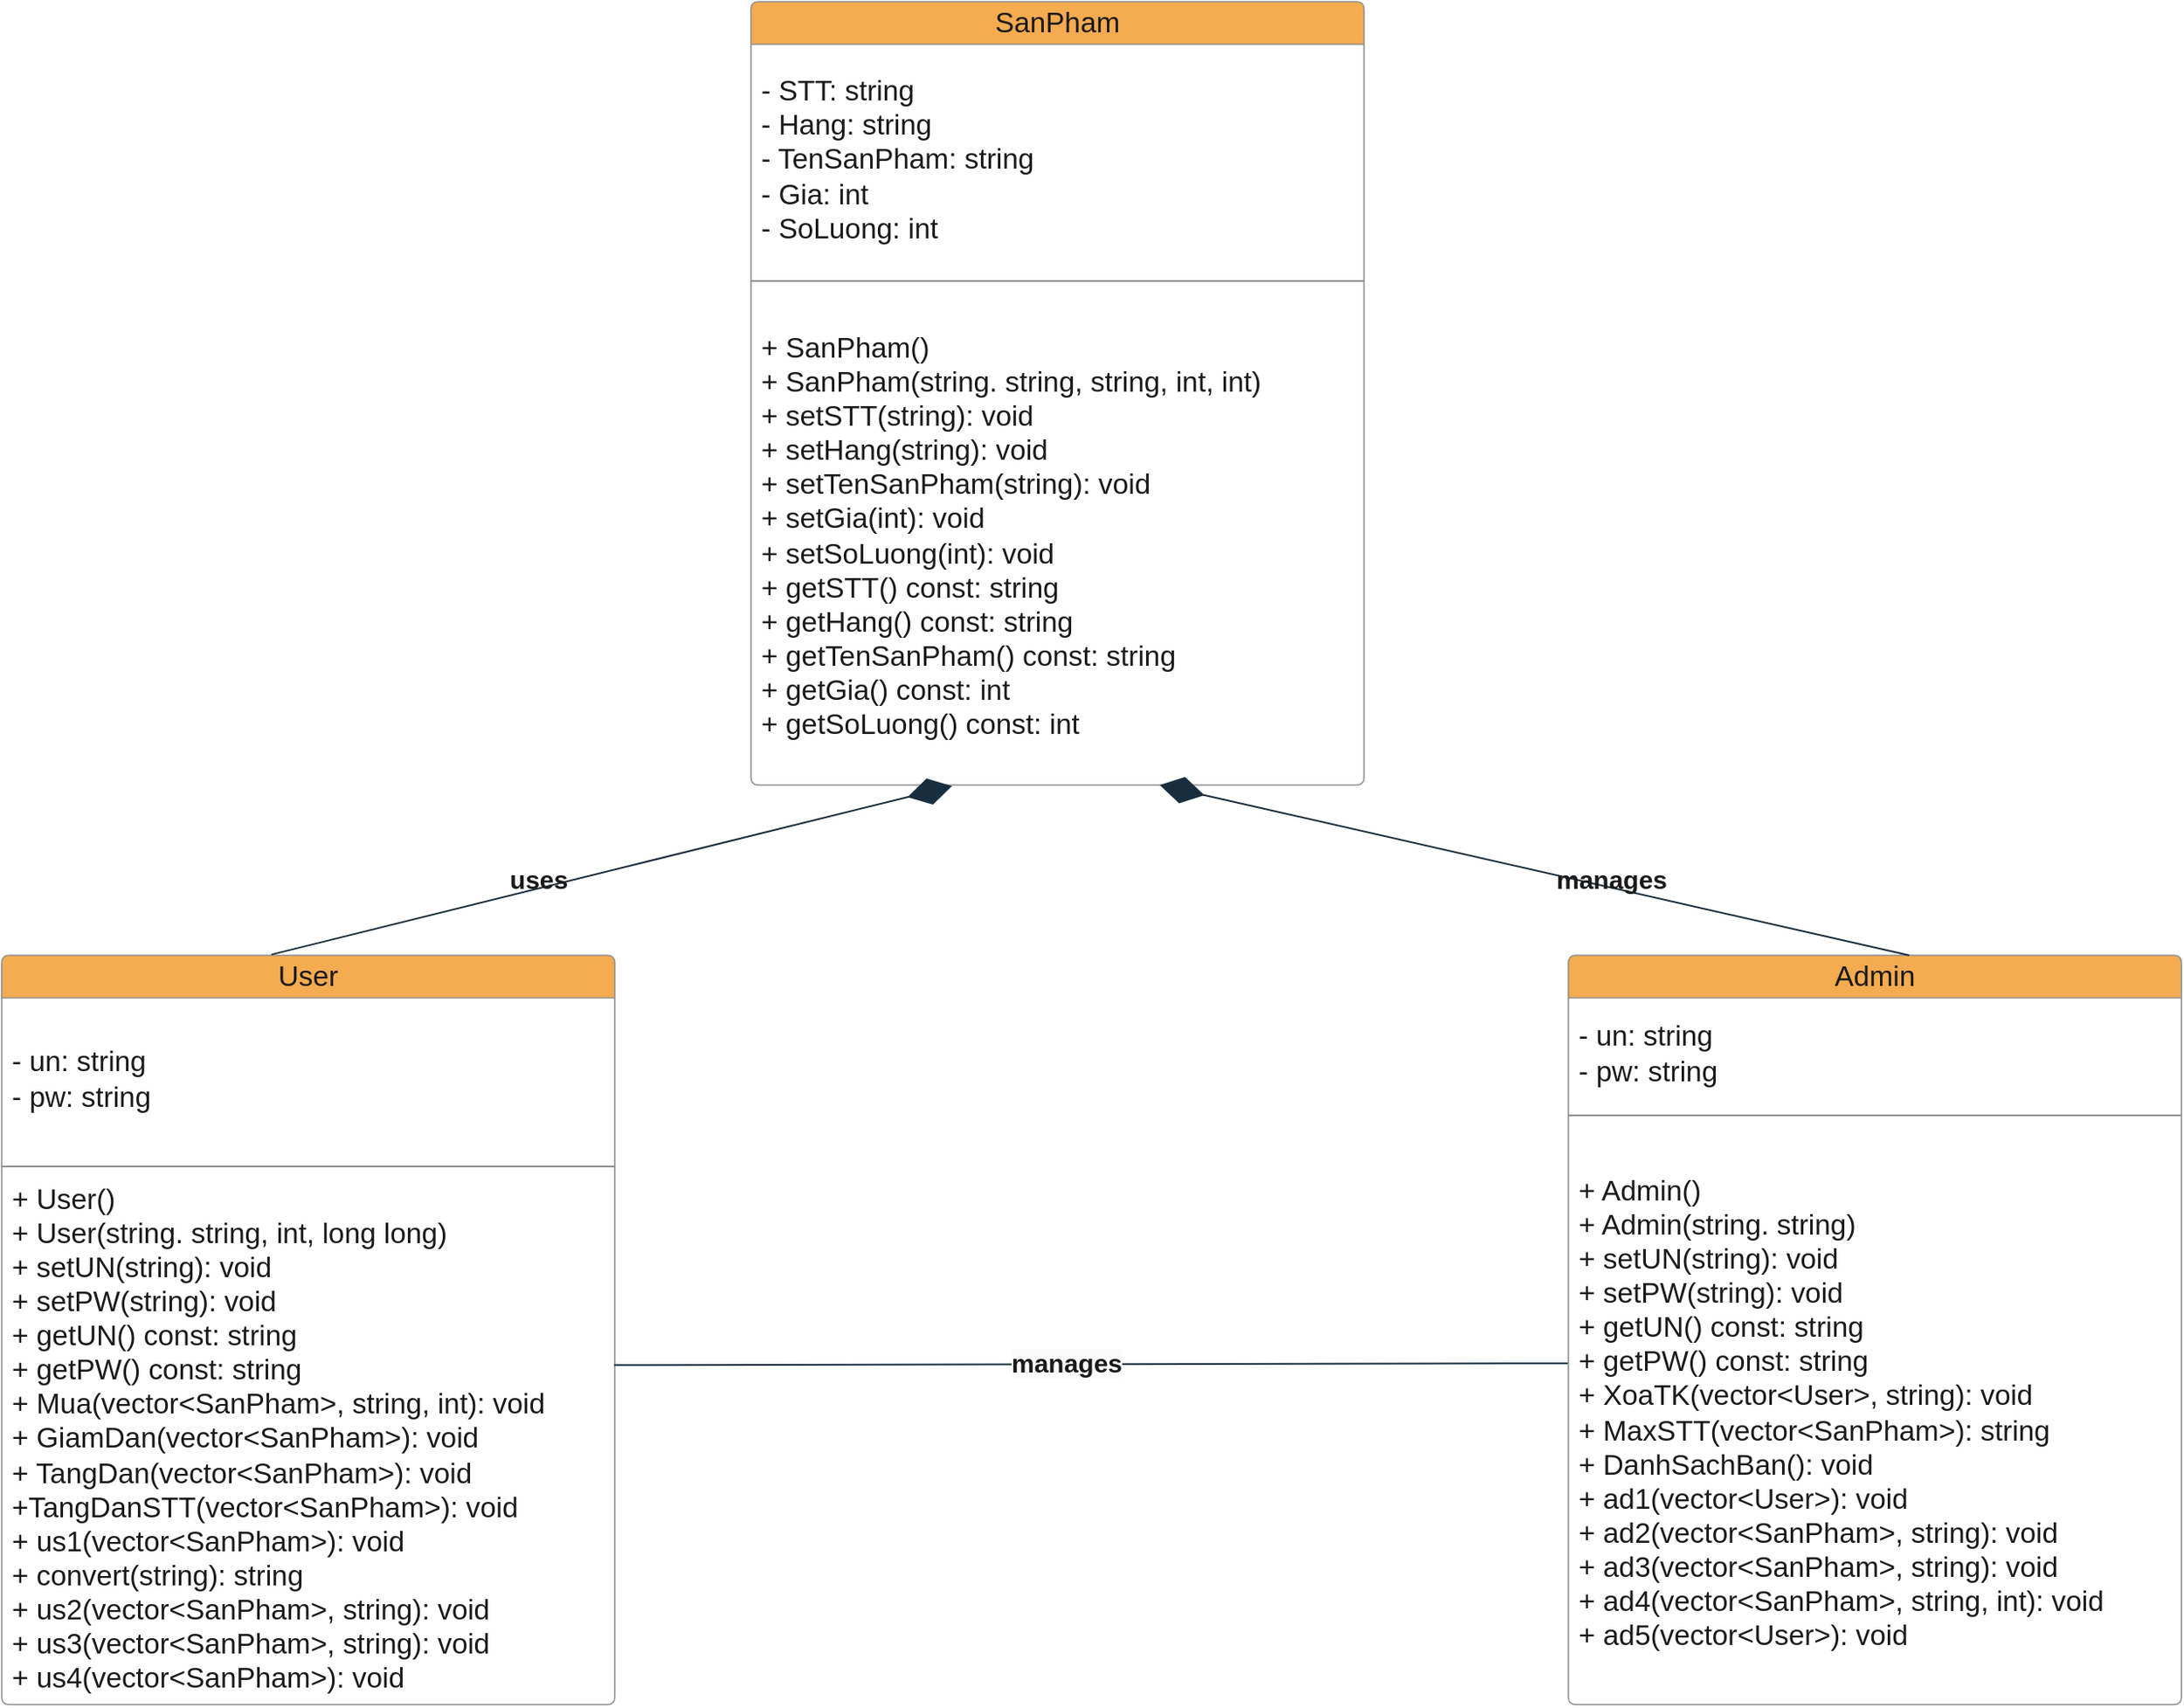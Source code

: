 <mxfile version="24.4.6" type="device">
  <diagram id="C5RBs43oDa-KdzZeNtuy" name="Page-1">
    <mxGraphModel dx="9117" dy="6625" grid="1" gridSize="10" guides="1" tooltips="1" connect="1" arrows="1" fold="1" page="1" pageScale="1" pageWidth="827" pageHeight="1169" math="0" shadow="0">
      <root>
        <mxCell id="WIyWlLk6GJQsqaUBKTNV-0" />
        <mxCell id="WIyWlLk6GJQsqaUBKTNV-1" parent="WIyWlLk6GJQsqaUBKTNV-0" />
        <mxCell id="u7RpA49vi22Ftbv2sqld-20" value="SanPham" style="html=1;overflow=block;blockSpacing=1;swimlane;childLayout=stackLayout;horizontal=1;horizontalStack=0;resizeParent=1;resizeParentMax=0;resizeLast=0;collapsible=0;fontStyle=0;marginBottom=0;swimlaneFillColor=#ffffff;startSize=25;whiteSpace=wrap;fontSize=16.7;align=center;spacing=0;strokeOpacity=100;rounded=1;absoluteArcSize=1;arcSize=9;strokeWidth=0.8;labelBackgroundColor=none;fillColor=#F5AB50;strokeColor=#909090;fontColor=#1A1A1A;" parent="WIyWlLk6GJQsqaUBKTNV-1" vertex="1">
          <mxGeometry x="-6800" y="-5560" width="360" height="460" as="geometry" />
        </mxCell>
        <mxCell id="u7RpA49vi22Ftbv2sqld-21" value="- STT: string&#xa;- Hang: string&#xa;- TenSanPham: string&#xa;- Gia: int&#xa;- SoLuong: int" style="part=1;html=1;resizeHeight=0;strokeColor=none;fillColor=none;align=left;verticalAlign=middle;spacingLeft=4;spacingRight=4;overflow=hidden;rotatable=0;points=[[0,0.5],[1,0.5]];portConstraint=eastwest;swimlaneFillColor=#ffffff;strokeOpacity=100;whiteSpace=wrap;fontSize=16.7;labelBackgroundColor=none;fontColor=#1A1A1A;" parent="u7RpA49vi22Ftbv2sqld-20" vertex="1">
          <mxGeometry y="25" width="360" height="135" as="geometry" />
        </mxCell>
        <mxCell id="u7RpA49vi22Ftbv2sqld-22" value="" style="line;strokeWidth=1;fillColor=none;align=left;verticalAlign=middle;spacingTop=-1;spacingLeft=3;spacingRight=3;rotatable=0;labelPosition=right;points=[];portConstraint=eastwest;labelBackgroundColor=none;strokeColor=#909090;fontColor=#1A1A1A;" parent="u7RpA49vi22Ftbv2sqld-20" vertex="1">
          <mxGeometry y="160" width="360" height="8" as="geometry" />
        </mxCell>
        <mxCell id="u7RpA49vi22Ftbv2sqld-23" value="+ SanPham()&#xa;+ SanPham(string. string, string, int, int)&#xa;+ setSTT(string): void&#xa;+ setHang(string): void&#xa;+ setTenSanPham(string): void&#xa;+ setGia(int): void&#xa;+ setSoLuong(int): void&#xa;+ getSTT() const: string&#xa;+ getHang() const: string&#xa;+ getTenSanPham() const: string&#xa;+ getGia() const: int&#xa;+ getSoLuong() const: int " style="part=1;html=1;resizeHeight=0;strokeColor=none;fillColor=none;align=left;verticalAlign=middle;spacingLeft=4;spacingRight=4;overflow=hidden;rotatable=0;points=[[0,0.5],[1,0.5]];portConstraint=eastwest;swimlaneFillColor=#ffffff;strokeOpacity=100;whiteSpace=wrap;fontSize=16.7;labelBackgroundColor=none;fontColor=#1A1A1A;" parent="u7RpA49vi22Ftbv2sqld-20" vertex="1">
          <mxGeometry y="168" width="360" height="292" as="geometry" />
        </mxCell>
        <mxCell id="u7RpA49vi22Ftbv2sqld-24" value="Admin" style="html=1;overflow=block;blockSpacing=1;swimlane;childLayout=stackLayout;horizontal=1;horizontalStack=0;resizeParent=1;resizeParentMax=0;resizeLast=0;collapsible=0;fontStyle=0;marginBottom=0;swimlaneFillColor=#ffffff;startSize=25;whiteSpace=wrap;fontSize=16.7;align=center;spacing=0;strokeOpacity=100;rounded=1;absoluteArcSize=1;arcSize=9;strokeWidth=0.8;labelBackgroundColor=none;fillColor=#F5AB50;strokeColor=#909090;fontColor=#1A1A1A;" parent="WIyWlLk6GJQsqaUBKTNV-1" vertex="1">
          <mxGeometry x="-6320" y="-5000" width="360" height="440" as="geometry" />
        </mxCell>
        <mxCell id="u7RpA49vi22Ftbv2sqld-25" value="- un: string&lt;br&gt;- pw: string" style="part=1;html=1;resizeHeight=0;strokeColor=none;fillColor=none;align=left;verticalAlign=middle;spacingLeft=4;spacingRight=4;overflow=hidden;rotatable=0;points=[[0,0.5],[1,0.5]];portConstraint=eastwest;swimlaneFillColor=#ffffff;strokeOpacity=100;whiteSpace=wrap;fontSize=16.7;labelBackgroundColor=none;fontColor=#1A1A1A;" parent="u7RpA49vi22Ftbv2sqld-24" vertex="1">
          <mxGeometry y="25" width="360" height="65" as="geometry" />
        </mxCell>
        <mxCell id="u7RpA49vi22Ftbv2sqld-26" value="" style="line;strokeWidth=1;fillColor=none;align=left;verticalAlign=middle;spacingTop=-1;spacingLeft=3;spacingRight=3;rotatable=0;labelPosition=right;points=[];portConstraint=eastwest;labelBackgroundColor=none;strokeColor=#909090;fontColor=#1A1A1A;" parent="u7RpA49vi22Ftbv2sqld-24" vertex="1">
          <mxGeometry y="90" width="360" height="8" as="geometry" />
        </mxCell>
        <mxCell id="u7RpA49vi22Ftbv2sqld-27" value="+ Admin()&lt;br&gt;+ Admin(string. string)&lt;br&gt;+ setUN(string): void&lt;br&gt;+ setPW(string): void&lt;br&gt;+ getUN() const: string&lt;br&gt;+ getPW() const: string&lt;br&gt;+ XoaTK(vector&amp;lt;User&amp;gt;, string): void&lt;br&gt;+ MaxSTT(vector&amp;lt;SanPham&amp;gt;): string&lt;br&gt;+ DanhSachBan(): void&lt;br&gt;+ ad1(vector&amp;lt;User&amp;gt;): void&lt;br&gt;+ ad2(vector&amp;lt;SanPham&amp;gt;, string): void&lt;br&gt;+ ad3(vector&amp;lt;SanPham&amp;gt;, string): void&lt;br&gt;+ ad4(vector&amp;lt;SanPham&amp;gt;, string, int): void&lt;br&gt;+ ad5(vector&amp;lt;User&amp;gt;): void" style="part=1;html=1;resizeHeight=0;strokeColor=none;fillColor=none;align=left;verticalAlign=middle;spacingLeft=4;spacingRight=4;overflow=hidden;rotatable=0;points=[[0,0.5],[1,0.5]];portConstraint=eastwest;swimlaneFillColor=#ffffff;strokeOpacity=100;whiteSpace=wrap;fontSize=16.7;labelBackgroundColor=none;fontColor=#1A1A1A;" parent="u7RpA49vi22Ftbv2sqld-24" vertex="1">
          <mxGeometry y="98" width="360" height="342" as="geometry" />
        </mxCell>
        <mxCell id="u7RpA49vi22Ftbv2sqld-28" value="User" style="html=1;overflow=block;blockSpacing=1;swimlane;childLayout=stackLayout;horizontal=1;horizontalStack=0;resizeParent=1;resizeParentMax=0;resizeLast=0;collapsible=0;fontStyle=0;marginBottom=0;swimlaneFillColor=#ffffff;startSize=25;whiteSpace=wrap;fontSize=16.7;align=center;spacing=0;strokeOpacity=100;rounded=1;absoluteArcSize=1;arcSize=9;strokeWidth=0.8;labelBackgroundColor=none;fillColor=#F5AB50;strokeColor=#909090;fontColor=#1A1A1A;" parent="WIyWlLk6GJQsqaUBKTNV-1" vertex="1">
          <mxGeometry x="-7240" y="-5000" width="360" height="440" as="geometry" />
        </mxCell>
        <mxCell id="u7RpA49vi22Ftbv2sqld-29" value="- un: string&lt;br&gt;- pw: string" style="part=1;html=1;resizeHeight=0;strokeColor=none;fillColor=none;align=left;verticalAlign=middle;spacingLeft=4;spacingRight=4;overflow=hidden;rotatable=0;points=[[0,0.5],[1,0.5]];portConstraint=eastwest;swimlaneFillColor=#ffffff;strokeOpacity=100;whiteSpace=wrap;fontSize=16.7;labelBackgroundColor=none;fontColor=#1A1A1A;" parent="u7RpA49vi22Ftbv2sqld-28" vertex="1">
          <mxGeometry y="25" width="360" height="95" as="geometry" />
        </mxCell>
        <mxCell id="u7RpA49vi22Ftbv2sqld-30" value="" style="line;strokeWidth=1;fillColor=none;align=left;verticalAlign=middle;spacingTop=-1;spacingLeft=3;spacingRight=3;rotatable=0;labelPosition=right;points=[];portConstraint=eastwest;labelBackgroundColor=none;strokeColor=#909090;fontColor=#1A1A1A;" parent="u7RpA49vi22Ftbv2sqld-28" vertex="1">
          <mxGeometry y="120" width="360" height="8" as="geometry" />
        </mxCell>
        <mxCell id="u7RpA49vi22Ftbv2sqld-31" value="+ User()&lt;br&gt;+ User(string. string, int, long long)&lt;br&gt;+ setUN(string): void&lt;br&gt;+ setPW(string): void&lt;br&gt;+ getUN() const: string&lt;br&gt;+ getPW() const: string&lt;br&gt;+ Mua(vector&amp;lt;SanPham&amp;gt;, string, int): void&lt;br&gt;+ GiamDan(vector&amp;lt;SanPham&amp;gt;): void&lt;br&gt;+ TangDan(vector&amp;lt;SanPham&amp;gt;): void&lt;div&gt;+TangDanSTT(vector&amp;lt;SanPham&amp;gt;): void&lt;br&gt;+ us1(vector&amp;lt;SanPham&amp;gt;): void&lt;br&gt;+ convert(string): string&lt;br&gt;+ us2(vector&amp;lt;SanPham&amp;gt;, string): void&lt;br&gt;+ us3(vector&amp;lt;SanPham&amp;gt;, string): void&lt;br&gt;+ us4(vector&amp;lt;SanPham&amp;gt;): void&lt;/div&gt;" style="part=1;html=1;resizeHeight=0;strokeColor=none;fillColor=none;align=left;verticalAlign=middle;spacingLeft=4;spacingRight=4;overflow=hidden;rotatable=0;points=[[0,0.5],[1,0.5]];portConstraint=eastwest;swimlaneFillColor=#ffffff;strokeOpacity=100;whiteSpace=wrap;fontSize=16.7;labelBackgroundColor=none;fontColor=#1A1A1A;" parent="u7RpA49vi22Ftbv2sqld-28" vertex="1">
          <mxGeometry y="128" width="360" height="312" as="geometry" />
        </mxCell>
        <mxCell id="u7RpA49vi22Ftbv2sqld-39" value="" style="endArrow=diamondThin;endFill=1;endSize=24;html=1;rounded=0;exitX=0.44;exitY=-0.001;exitDx=0;exitDy=0;exitPerimeter=0;entryX=0.328;entryY=1.002;entryDx=0;entryDy=0;entryPerimeter=0;labelBackgroundColor=none;fontColor=default;strokeColor=#182E3E;fontStyle=0;fontSize=11;" parent="WIyWlLk6GJQsqaUBKTNV-1" source="u7RpA49vi22Ftbv2sqld-28" target="u7RpA49vi22Ftbv2sqld-23" edge="1">
          <mxGeometry width="160" relative="1" as="geometry">
            <mxPoint x="-6620" y="-4910" as="sourcePoint" />
            <mxPoint x="-6680" y="-5090" as="targetPoint" />
          </mxGeometry>
        </mxCell>
        <mxCell id="u7RpA49vi22Ftbv2sqld-41" value="" style="endArrow=diamondThin;endFill=1;endSize=24;html=1;rounded=0;exitX=0.556;exitY=0;exitDx=0;exitDy=0;exitPerimeter=0;labelBackgroundColor=none;fontColor=default;strokeColor=#182E3E;" parent="WIyWlLk6GJQsqaUBKTNV-1" source="u7RpA49vi22Ftbv2sqld-24" edge="1">
          <mxGeometry width="160" relative="1" as="geometry">
            <mxPoint x="-5969.84" y="-4980" as="sourcePoint" />
            <mxPoint x="-6560" y="-5100" as="targetPoint" />
          </mxGeometry>
        </mxCell>
        <mxCell id="u7RpA49vi22Ftbv2sqld-46" value="manages" style="text;html=1;align=center;verticalAlign=middle;resizable=0;points=[];autosize=1;strokeColor=none;fillColor=none;fontSize=15;flipH=0;flipV=1;labelBackgroundColor=none;fontColor=#1A1A1A;fontStyle=1" parent="WIyWlLk6GJQsqaUBKTNV-1" vertex="1">
          <mxGeometry x="-6340" y="-5060" width="90" height="30" as="geometry" />
        </mxCell>
        <mxCell id="u7RpA49vi22Ftbv2sqld-54" value="" style="endArrow=none;html=1;rounded=0;labelBackgroundColor=none;fontColor=default;strokeColor=#182E3E;entryX=-0.001;entryY=0.414;entryDx=0;entryDy=0;entryPerimeter=0;exitX=0.999;exitY=0.361;exitDx=0;exitDy=0;exitPerimeter=0;" parent="WIyWlLk6GJQsqaUBKTNV-1" edge="1" target="u7RpA49vi22Ftbv2sqld-27" source="u7RpA49vi22Ftbv2sqld-31">
          <mxGeometry width="50" height="50" relative="1" as="geometry">
            <mxPoint x="-6880" y="-4756.084" as="sourcePoint" />
            <mxPoint x="-6307.16" y="-4770" as="targetPoint" />
          </mxGeometry>
        </mxCell>
        <mxCell id="ufYCJhUF_yBH5EM7qoa0-2" value="&lt;span style=&quot;color: rgb(26, 26, 26); font-size: 15px; font-weight: 700; background-color: rgb(251, 251, 251);&quot;&gt;manages&lt;/span&gt;" style="edgeLabel;html=1;align=center;verticalAlign=middle;resizable=0;points=[];" parent="u7RpA49vi22Ftbv2sqld-54" vertex="1" connectable="0">
          <mxGeometry x="-0.051" y="-2" relative="1" as="geometry">
            <mxPoint y="-3" as="offset" />
          </mxGeometry>
        </mxCell>
        <mxCell id="u7RpA49vi22Ftbv2sqld-57" value="uses" style="text;html=1;align=center;verticalAlign=middle;resizable=0;points=[];autosize=1;strokeColor=none;fillColor=none;fontSize=15;flipH=0;flipV=1;labelBackgroundColor=none;fontColor=#1A1A1A;fontStyle=1" parent="WIyWlLk6GJQsqaUBKTNV-1" vertex="1">
          <mxGeometry x="-6955" y="-5060" width="60" height="30" as="geometry" />
        </mxCell>
      </root>
    </mxGraphModel>
  </diagram>
</mxfile>
